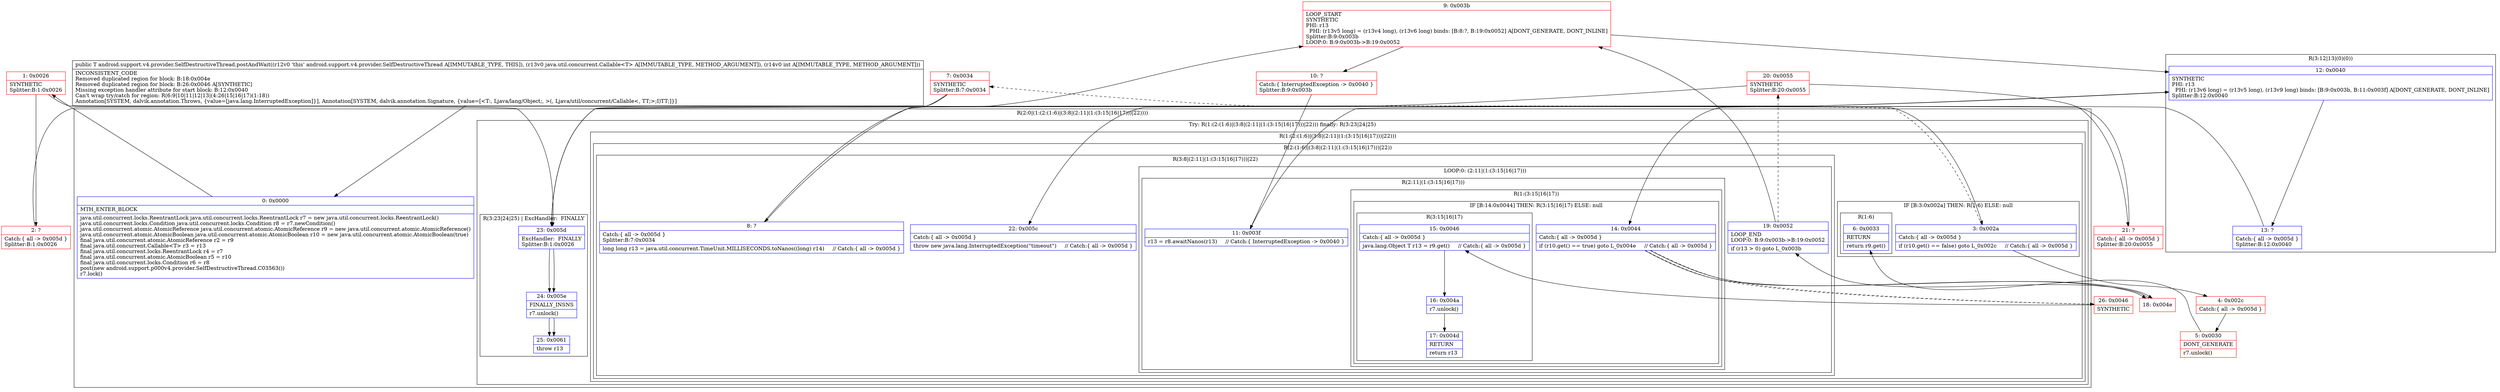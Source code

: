 digraph "CFG forandroid.support.v4.provider.SelfDestructiveThread.postAndWait(Ljava\/util\/concurrent\/Callable;I)Ljava\/lang\/Object;" {
subgraph cluster_Region_36888737 {
label = "R(2:0|(1:(2:(1:6)|(3:8|(2:11|(1:(3:15|16|17)))|22))))";
node [shape=record,color=blue];
Node_0 [shape=record,label="{0\:\ 0x0000|MTH_ENTER_BLOCK\l|java.util.concurrent.locks.ReentrantLock java.util.concurrent.locks.ReentrantLock r7 = new java.util.concurrent.locks.ReentrantLock()\ljava.util.concurrent.locks.Condition java.util.concurrent.locks.Condition r8 = r7.newCondition()\ljava.util.concurrent.atomic.AtomicReference java.util.concurrent.atomic.AtomicReference r9 = new java.util.concurrent.atomic.AtomicReference()\ljava.util.concurrent.atomic.AtomicBoolean java.util.concurrent.atomic.AtomicBoolean r10 = new java.util.concurrent.atomic.AtomicBoolean(true)\lfinal java.util.concurrent.atomic.AtomicReference r2 = r9\lfinal java.util.concurrent.Callable\<T\> r3 = r13\lfinal java.util.concurrent.locks.ReentrantLock r4 = r7\lfinal java.util.concurrent.atomic.AtomicBoolean r5 = r10\lfinal java.util.concurrent.locks.Condition r6 = r8\lpost(new android.support.p000v4.provider.SelfDestructiveThread.C03563())\lr7.lock()\l}"];
subgraph cluster_TryCatchRegion_1617983411 {
label = "Try: R(1:(2:(1:6)|(3:8|(2:11|(1:(3:15|16|17)))|22))) finally: R(3:23|24|25)";
node [shape=record,color=blue];
subgraph cluster_Region_1752690343 {
label = "R(1:(2:(1:6)|(3:8|(2:11|(1:(3:15|16|17)))|22)))";
node [shape=record,color=blue];
subgraph cluster_Region_312856415 {
label = "R(2:(1:6)|(3:8|(2:11|(1:(3:15|16|17)))|22))";
node [shape=record,color=blue];
subgraph cluster_IfRegion_2072619379 {
label = "IF [B:3:0x002a] THEN: R(1:6) ELSE: null";
node [shape=record,color=blue];
Node_3 [shape=record,label="{3\:\ 0x002a|Catch:\{ all \-\> 0x005d \}\l|if (r10.get() == false) goto L_0x002c     \/\/ Catch:\{ all \-\> 0x005d \}\l}"];
subgraph cluster_Region_1875727621 {
label = "R(1:6)";
node [shape=record,color=blue];
Node_6 [shape=record,label="{6\:\ 0x0033|RETURN\l|return r9.get()\l}"];
}
}
subgraph cluster_Region_1635178505 {
label = "R(3:8|(2:11|(1:(3:15|16|17)))|22)";
node [shape=record,color=blue];
Node_8 [shape=record,label="{8\:\ ?|Catch:\{ all \-\> 0x005d \}\lSplitter:B:7:0x0034\l|long long r13 = java.util.concurrent.TimeUnit.MILLISECONDS.toNanos((long) r14)     \/\/ Catch:\{ all \-\> 0x005d \}\l}"];
subgraph cluster_LoopRegion_1687604319 {
label = "LOOP:0: (2:11|(1:(3:15|16|17)))";
node [shape=record,color=blue];
Node_19 [shape=record,label="{19\:\ 0x0052|LOOP_END\lLOOP:0: B:9:0x003b\-\>B:19:0x0052\l|if (r13 \> 0) goto L_0x003b\l}"];
subgraph cluster_Region_2054128897 {
label = "R(2:11|(1:(3:15|16|17)))";
node [shape=record,color=blue];
Node_11 [shape=record,label="{11\:\ 0x003f|r13 = r8.awaitNanos(r13)     \/\/ Catch:\{ InterruptedException \-\> 0x0040 \}\l}"];
subgraph cluster_Region_1820466175 {
label = "R(1:(3:15|16|17))";
node [shape=record,color=blue];
subgraph cluster_IfRegion_1731665507 {
label = "IF [B:14:0x0044] THEN: R(3:15|16|17) ELSE: null";
node [shape=record,color=blue];
Node_14 [shape=record,label="{14\:\ 0x0044|Catch:\{ all \-\> 0x005d \}\l|if (r10.get() == true) goto L_0x004e     \/\/ Catch:\{ all \-\> 0x005d \}\l}"];
subgraph cluster_Region_1582907710 {
label = "R(3:15|16|17)";
node [shape=record,color=blue];
Node_15 [shape=record,label="{15\:\ 0x0046|Catch:\{ all \-\> 0x005d \}\l|java.lang.Object T r13 = r9.get()     \/\/ Catch:\{ all \-\> 0x005d \}\l}"];
Node_16 [shape=record,label="{16\:\ 0x004a|r7.unlock()\l}"];
Node_17 [shape=record,label="{17\:\ 0x004d|RETURN\l|return r13\l}"];
}
}
}
}
}
Node_22 [shape=record,label="{22\:\ 0x005c|Catch:\{ all \-\> 0x005d \}\l|throw new java.lang.InterruptedException(\"timeout\")     \/\/ Catch:\{ all \-\> 0x005d \}\l}"];
}
}
}
subgraph cluster_Region_850776811 {
label = "R(3:23|24|25) | ExcHandler:  FINALLY\l";
node [shape=record,color=blue];
Node_23 [shape=record,label="{23\:\ 0x005d|ExcHandler:  FINALLY\lSplitter:B:1:0x0026\l}"];
Node_24 [shape=record,label="{24\:\ 0x005e|FINALLY_INSNS\l|r7.unlock()\l}"];
Node_25 [shape=record,label="{25\:\ 0x0061|throw r13\l}"];
}
}
}
subgraph cluster_Region_850776811 {
label = "R(3:23|24|25) | ExcHandler:  FINALLY\l";
node [shape=record,color=blue];
Node_23 [shape=record,label="{23\:\ 0x005d|ExcHandler:  FINALLY\lSplitter:B:1:0x0026\l}"];
Node_24 [shape=record,label="{24\:\ 0x005e|FINALLY_INSNS\l|r7.unlock()\l}"];
Node_25 [shape=record,label="{25\:\ 0x0061|throw r13\l}"];
}
subgraph cluster_Region_254551091 {
label = "R(3:12|13|(0)(0))";
node [shape=record,color=blue];
Node_12 [shape=record,label="{12\:\ 0x0040|SYNTHETIC\lPHI: r13 \l  PHI: (r13v6 long) = (r13v5 long), (r13v9 long) binds: [B:9:0x003b, B:11:0x003f] A[DONT_GENERATE, DONT_INLINE]\lSplitter:B:12:0x0040\l}"];
Node_13 [shape=record,label="{13\:\ ?|Catch:\{ all \-\> 0x005d \}\lSplitter:B:12:0x0040\l}"];
subgraph cluster_IfRegion_1484382631 {
label = "IF [B:14:0x0044] THEN: R(0) ELSE: R(0)";
node [shape=record,color=blue];
Node_14 [shape=record,label="{14\:\ 0x0044|Catch:\{ all \-\> 0x005d \}\l|if (r10.get() == true) goto L_0x004e     \/\/ Catch:\{ all \-\> 0x005d \}\l}"];
subgraph cluster_Region_1687818944 {
label = "R(0)";
node [shape=record,color=blue];
}
subgraph cluster_Region_406564943 {
label = "R(0)";
node [shape=record,color=blue];
}
}
}
Node_1 [shape=record,color=red,label="{1\:\ 0x0026|SYNTHETIC\lSplitter:B:1:0x0026\l}"];
Node_2 [shape=record,color=red,label="{2\:\ ?|Catch:\{ all \-\> 0x005d \}\lSplitter:B:1:0x0026\l}"];
Node_4 [shape=record,color=red,label="{4\:\ 0x002c|Catch:\{ all \-\> 0x005d \}\l}"];
Node_5 [shape=record,color=red,label="{5\:\ 0x0030|DONT_GENERATE\l|r7.unlock()\l}"];
Node_7 [shape=record,color=red,label="{7\:\ 0x0034|SYNTHETIC\lSplitter:B:7:0x0034\l}"];
Node_9 [shape=record,color=red,label="{9\:\ 0x003b|LOOP_START\lSYNTHETIC\lPHI: r13 \l  PHI: (r13v5 long) = (r13v4 long), (r13v6 long) binds: [B:8:?, B:19:0x0052] A[DONT_GENERATE, DONT_INLINE]\lSplitter:B:9:0x003b\lLOOP:0: B:9:0x003b\-\>B:19:0x0052\l}"];
Node_10 [shape=record,color=red,label="{10\:\ ?|Catch:\{ InterruptedException \-\> 0x0040 \}\lSplitter:B:9:0x003b\l}"];
Node_18 [shape=record,color=red,label="{18\:\ 0x004e}"];
Node_20 [shape=record,color=red,label="{20\:\ 0x0055|SYNTHETIC\lSplitter:B:20:0x0055\l}"];
Node_21 [shape=record,color=red,label="{21\:\ ?|Catch:\{ all \-\> 0x005d \}\lSplitter:B:20:0x0055\l}"];
Node_26 [shape=record,color=red,label="{26\:\ 0x0046|SYNTHETIC\l}"];
MethodNode[shape=record,label="{public T android.support.v4.provider.SelfDestructiveThread.postAndWait((r12v0 'this' android.support.v4.provider.SelfDestructiveThread A[IMMUTABLE_TYPE, THIS]), (r13v0 java.util.concurrent.Callable\<T\> A[IMMUTABLE_TYPE, METHOD_ARGUMENT]), (r14v0 int A[IMMUTABLE_TYPE, METHOD_ARGUMENT]))  | INCONSISTENT_CODE\lRemoved duplicated region for block: B:18:0x004e \lRemoved duplicated region for block: B:26:0x0046 A[SYNTHETIC]\lMissing exception handler attribute for start block: B:12:0x0040\lCan't wrap try\/catch for region: R(6:9\|10\|11\|12\|13\|(4:26\|15\|16\|17)(1:18))\lAnnotation[SYSTEM, dalvik.annotation.Throws, \{value=[java.lang.InterruptedException]\}], Annotation[SYSTEM, dalvik.annotation.Signature, \{value=[\<T:, Ljava\/lang\/Object;, \>(, Ljava\/util\/concurrent\/Callable\<, TT;\>;I)TT;]\}]\l}"];
MethodNode -> Node_0;
Node_0 -> Node_1;
Node_3 -> Node_4;
Node_3 -> Node_7[style=dashed];
Node_8 -> Node_9;
Node_19 -> Node_20[style=dashed];
Node_19 -> Node_9;
Node_11 -> Node_12;
Node_14 -> Node_18;
Node_14 -> Node_26[style=dashed];
Node_15 -> Node_16;
Node_16 -> Node_17;
Node_23 -> Node_24;
Node_24 -> Node_25;
Node_23 -> Node_24;
Node_24 -> Node_25;
Node_12 -> Node_13;
Node_12 -> Node_23;
Node_13 -> Node_14;
Node_14 -> Node_18;
Node_14 -> Node_26[style=dashed];
Node_1 -> Node_2;
Node_1 -> Node_23;
Node_2 -> Node_3;
Node_4 -> Node_5;
Node_5 -> Node_6;
Node_7 -> Node_8;
Node_7 -> Node_23;
Node_9 -> Node_10;
Node_9 -> Node_12;
Node_10 -> Node_11;
Node_18 -> Node_19;
Node_20 -> Node_21;
Node_20 -> Node_23;
Node_21 -> Node_22;
Node_26 -> Node_15;
}

